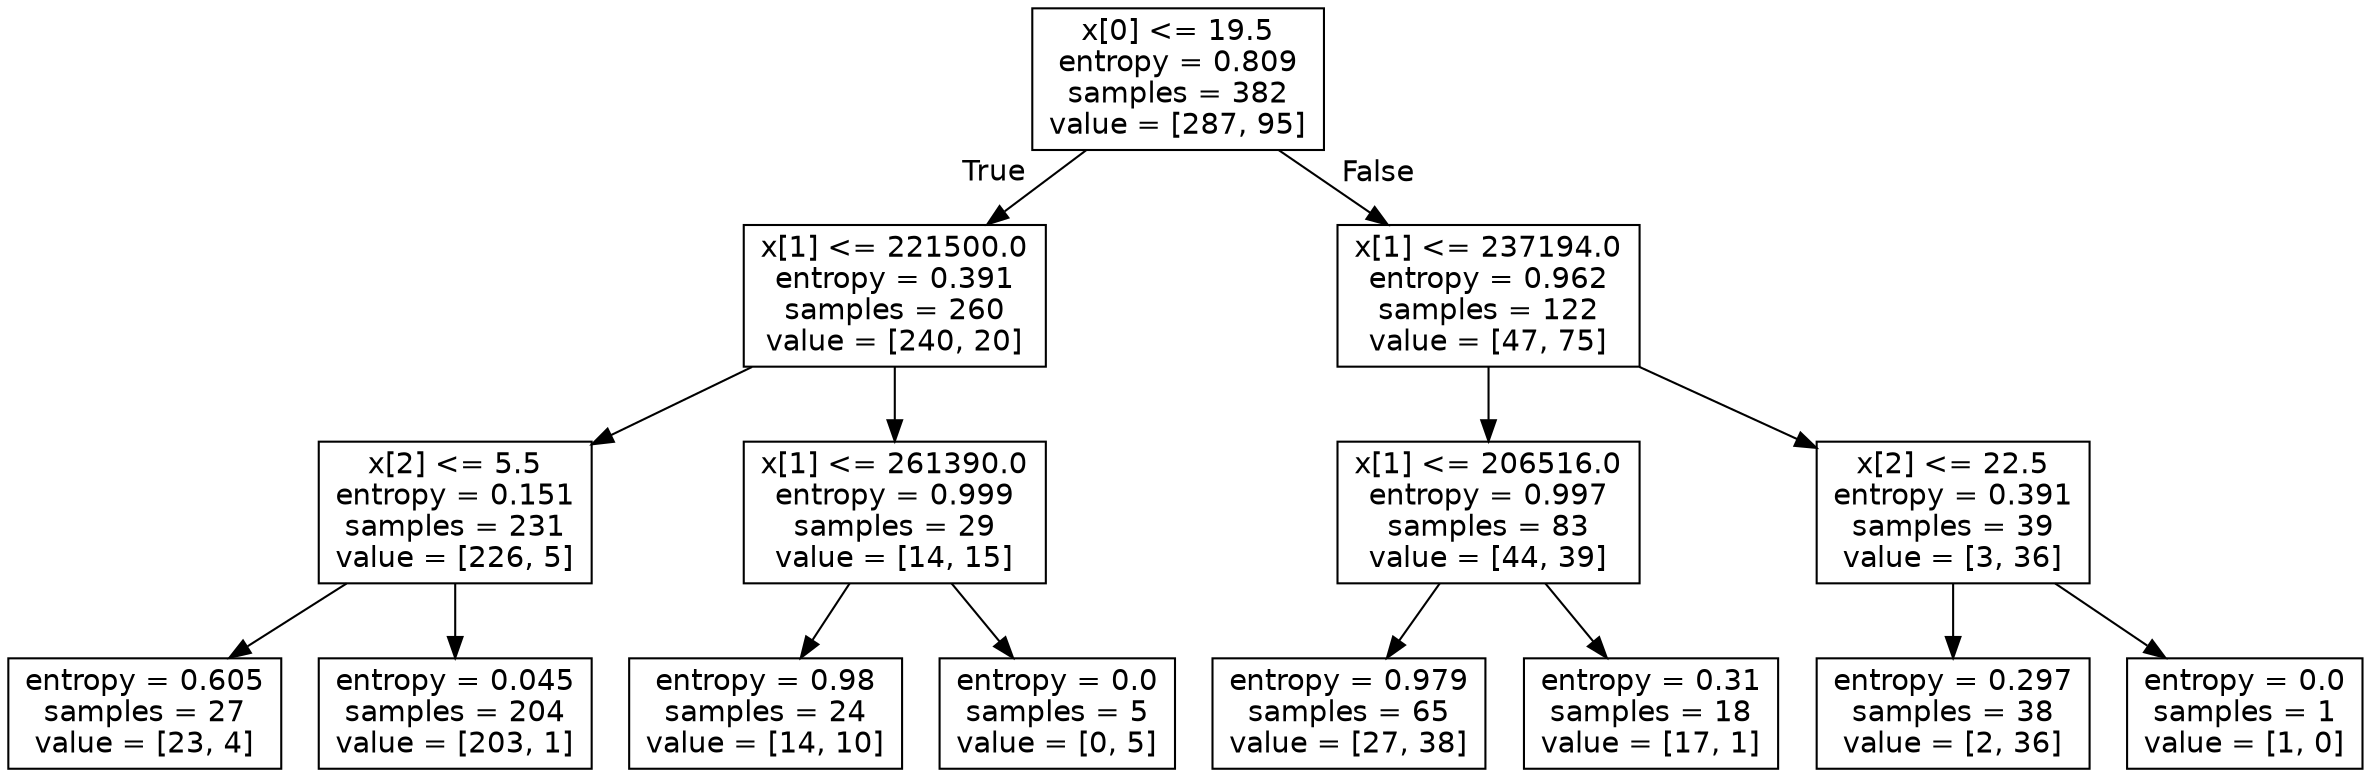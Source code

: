 digraph Tree {
node [shape=box, fontname="helvetica"] ;
edge [fontname="helvetica"] ;
0 [label="x[0] <= 19.5\nentropy = 0.809\nsamples = 382\nvalue = [287, 95]"] ;
1 [label="x[1] <= 221500.0\nentropy = 0.391\nsamples = 260\nvalue = [240, 20]"] ;
0 -> 1 [labeldistance=2.5, labelangle=45, headlabel="True"] ;
2 [label="x[2] <= 5.5\nentropy = 0.151\nsamples = 231\nvalue = [226, 5]"] ;
1 -> 2 ;
3 [label="entropy = 0.605\nsamples = 27\nvalue = [23, 4]"] ;
2 -> 3 ;
4 [label="entropy = 0.045\nsamples = 204\nvalue = [203, 1]"] ;
2 -> 4 ;
5 [label="x[1] <= 261390.0\nentropy = 0.999\nsamples = 29\nvalue = [14, 15]"] ;
1 -> 5 ;
6 [label="entropy = 0.98\nsamples = 24\nvalue = [14, 10]"] ;
5 -> 6 ;
7 [label="entropy = 0.0\nsamples = 5\nvalue = [0, 5]"] ;
5 -> 7 ;
8 [label="x[1] <= 237194.0\nentropy = 0.962\nsamples = 122\nvalue = [47, 75]"] ;
0 -> 8 [labeldistance=2.5, labelangle=-45, headlabel="False"] ;
9 [label="x[1] <= 206516.0\nentropy = 0.997\nsamples = 83\nvalue = [44, 39]"] ;
8 -> 9 ;
10 [label="entropy = 0.979\nsamples = 65\nvalue = [27, 38]"] ;
9 -> 10 ;
11 [label="entropy = 0.31\nsamples = 18\nvalue = [17, 1]"] ;
9 -> 11 ;
12 [label="x[2] <= 22.5\nentropy = 0.391\nsamples = 39\nvalue = [3, 36]"] ;
8 -> 12 ;
13 [label="entropy = 0.297\nsamples = 38\nvalue = [2, 36]"] ;
12 -> 13 ;
14 [label="entropy = 0.0\nsamples = 1\nvalue = [1, 0]"] ;
12 -> 14 ;
}